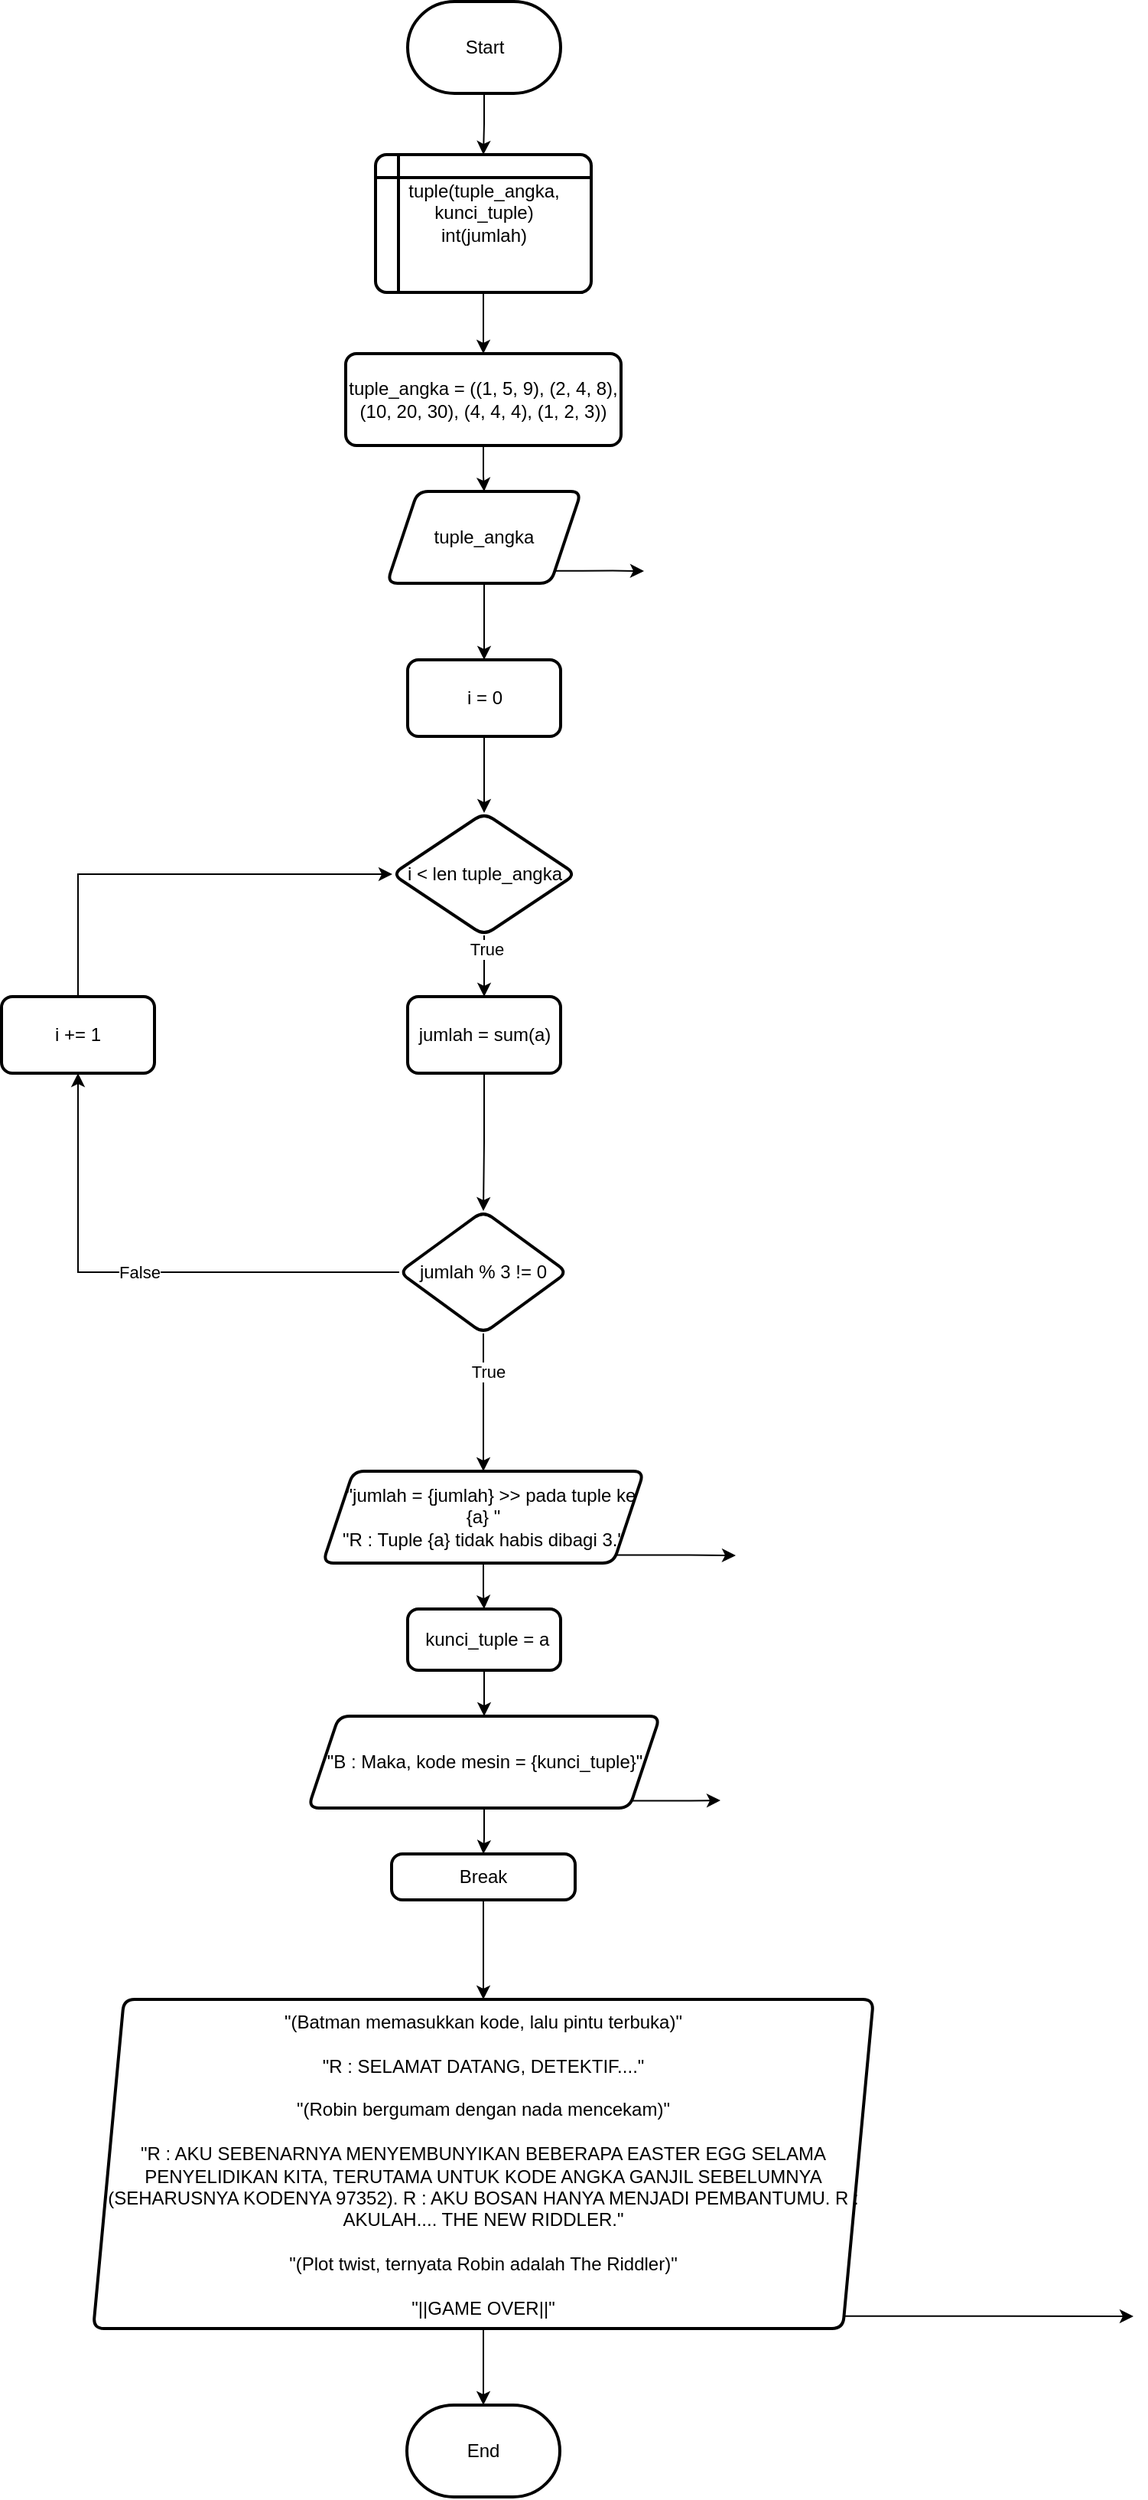 <mxfile version="28.1.2">
  <diagram id="ImOKji_TmcGWJVWSoVQK" name="Page-3">
    <mxGraphModel dx="1042" dy="660" grid="1" gridSize="10" guides="1" tooltips="1" connect="1" arrows="1" fold="1" page="1" pageScale="1" pageWidth="4000" pageHeight="4000" math="0" shadow="0">
      <root>
        <mxCell id="0" />
        <mxCell id="1" parent="0" />
        <mxCell id="bd4jdTbieSy-U6nyhfym-2" value="" style="edgeStyle=orthogonalEdgeStyle;rounded=0;orthogonalLoop=1;jettySize=auto;html=1;" parent="1" source="Corf1H8FeijZeIYyQc_r-4" target="bd4jdTbieSy-U6nyhfym-1" edge="1">
          <mxGeometry relative="1" as="geometry" />
        </mxCell>
        <mxCell id="Corf1H8FeijZeIYyQc_r-4" value="tuple_angka = ((1, 5, 9), (2, 4, 8), (10, 20, 30), (4, 4, 4), (1, 2, 3))" style="rounded=1;whiteSpace=wrap;html=1;absoluteArcSize=1;arcSize=14;strokeWidth=2;" parent="1" vertex="1">
          <mxGeometry x="345" y="240" width="180" height="60" as="geometry" />
        </mxCell>
        <mxCell id="bd4jdTbieSy-U6nyhfym-3" style="edgeStyle=orthogonalEdgeStyle;rounded=0;orthogonalLoop=1;jettySize=auto;html=1;exitX=1;exitY=1;exitDx=0;exitDy=0;" parent="1" source="bd4jdTbieSy-U6nyhfym-1" edge="1">
          <mxGeometry relative="1" as="geometry">
            <mxPoint x="540" y="382" as="targetPoint" />
          </mxGeometry>
        </mxCell>
        <mxCell id="rGHBsBaGlJzwSnwlolq--8" style="edgeStyle=orthogonalEdgeStyle;rounded=0;orthogonalLoop=1;jettySize=auto;html=1;" parent="1" source="bd4jdTbieSy-U6nyhfym-1" target="rGHBsBaGlJzwSnwlolq--7" edge="1">
          <mxGeometry relative="1" as="geometry" />
        </mxCell>
        <mxCell id="bd4jdTbieSy-U6nyhfym-1" value="tuple_angka" style="shape=parallelogram;perimeter=parallelogramPerimeter;whiteSpace=wrap;html=1;fixedSize=1;rounded=1;absoluteArcSize=1;arcSize=14;strokeWidth=2;" parent="1" vertex="1">
          <mxGeometry x="372" y="330" width="127" height="60" as="geometry" />
        </mxCell>
        <mxCell id="rGHBsBaGlJzwSnwlolq--37" value="" style="edgeStyle=orthogonalEdgeStyle;rounded=0;orthogonalLoop=1;jettySize=auto;html=1;" parent="1" source="bd4jdTbieSy-U6nyhfym-4" target="bd4jdTbieSy-U6nyhfym-7" edge="1">
          <mxGeometry relative="1" as="geometry" />
        </mxCell>
        <mxCell id="rGHBsBaGlJzwSnwlolq--38" value="True" style="edgeLabel;html=1;align=center;verticalAlign=middle;resizable=0;points=[];" parent="rGHBsBaGlJzwSnwlolq--37" vertex="1" connectable="0">
          <mxGeometry x="-0.46" y="3" relative="1" as="geometry">
            <mxPoint as="offset" />
          </mxGeometry>
        </mxCell>
        <mxCell id="rGHBsBaGlJzwSnwlolq--47" value="False" style="edgeStyle=orthogonalEdgeStyle;rounded=0;orthogonalLoop=1;jettySize=auto;html=1;exitX=0;exitY=0.5;exitDx=0;exitDy=0;entryX=0.5;entryY=1;entryDx=0;entryDy=0;" parent="1" source="bd4jdTbieSy-U6nyhfym-4" target="rGHBsBaGlJzwSnwlolq--46" edge="1">
          <mxGeometry relative="1" as="geometry" />
        </mxCell>
        <mxCell id="bd4jdTbieSy-U6nyhfym-4" value="jumlah % 3 != 0" style="rhombus;whiteSpace=wrap;html=1;rounded=1;absoluteArcSize=1;arcSize=14;strokeWidth=2;" parent="1" vertex="1">
          <mxGeometry x="380" y="800" width="110" height="80" as="geometry" />
        </mxCell>
        <mxCell id="rGHBsBaGlJzwSnwlolq--39" style="edgeStyle=orthogonalEdgeStyle;rounded=0;orthogonalLoop=1;jettySize=auto;html=1;" parent="1" source="bd4jdTbieSy-U6nyhfym-7" target="bd4jdTbieSy-U6nyhfym-11" edge="1">
          <mxGeometry relative="1" as="geometry" />
        </mxCell>
        <mxCell id="rGHBsBaGlJzwSnwlolq--56" style="edgeStyle=orthogonalEdgeStyle;rounded=0;orthogonalLoop=1;jettySize=auto;html=1;exitX=1;exitY=1;exitDx=0;exitDy=0;" parent="1" source="bd4jdTbieSy-U6nyhfym-7" edge="1">
          <mxGeometry relative="1" as="geometry">
            <mxPoint x="600" y="1025" as="targetPoint" />
          </mxGeometry>
        </mxCell>
        <mxCell id="bd4jdTbieSy-U6nyhfym-7" value="&amp;nbsp; &amp;nbsp;&quot;jumlah = {jumlah} &amp;gt;&amp;gt; pada tuple ke {a} &quot;&lt;div&gt;&quot;R : Tuple {a} tidak habis dibagi 3.&quot;&lt;/div&gt;" style="shape=parallelogram;perimeter=parallelogramPerimeter;whiteSpace=wrap;html=1;fixedSize=1;rounded=1;absoluteArcSize=1;arcSize=14;strokeWidth=2;" parent="1" vertex="1">
          <mxGeometry x="330" y="970" width="210" height="60" as="geometry" />
        </mxCell>
        <mxCell id="rGHBsBaGlJzwSnwlolq--40" value="" style="edgeStyle=orthogonalEdgeStyle;rounded=0;orthogonalLoop=1;jettySize=auto;html=1;" parent="1" source="bd4jdTbieSy-U6nyhfym-11" target="rGHBsBaGlJzwSnwlolq--14" edge="1">
          <mxGeometry relative="1" as="geometry" />
        </mxCell>
        <mxCell id="bd4jdTbieSy-U6nyhfym-11" value="&amp;nbsp;kunci_tuple = a" style="rounded=1;whiteSpace=wrap;html=1;absoluteArcSize=1;arcSize=14;strokeWidth=2;" parent="1" vertex="1">
          <mxGeometry x="385.5" y="1060" width="100" height="40" as="geometry" />
        </mxCell>
        <mxCell id="rGHBsBaGlJzwSnwlolq--55" value="" style="edgeStyle=orthogonalEdgeStyle;rounded=0;orthogonalLoop=1;jettySize=auto;html=1;" parent="1" source="rGHBsBaGlJzwSnwlolq--1" target="rGHBsBaGlJzwSnwlolq--53" edge="1">
          <mxGeometry relative="1" as="geometry" />
        </mxCell>
        <mxCell id="rGHBsBaGlJzwSnwlolq--1" value="Start" style="strokeWidth=2;html=1;shape=mxgraph.flowchart.terminator;whiteSpace=wrap;" parent="1" vertex="1">
          <mxGeometry x="385.5" y="10" width="100" height="60" as="geometry" />
        </mxCell>
        <mxCell id="rGHBsBaGlJzwSnwlolq--32" value="" style="edgeStyle=orthogonalEdgeStyle;rounded=0;orthogonalLoop=1;jettySize=auto;html=1;" parent="1" source="rGHBsBaGlJzwSnwlolq--7" target="rGHBsBaGlJzwSnwlolq--31" edge="1">
          <mxGeometry relative="1" as="geometry" />
        </mxCell>
        <mxCell id="rGHBsBaGlJzwSnwlolq--7" value="i = 0" style="rounded=1;whiteSpace=wrap;html=1;absoluteArcSize=1;arcSize=14;strokeWidth=2;" parent="1" vertex="1">
          <mxGeometry x="385.5" y="440" width="100" height="50" as="geometry" />
        </mxCell>
        <mxCell id="rGHBsBaGlJzwSnwlolq--11" value="" style="edgeStyle=orthogonalEdgeStyle;rounded=0;orthogonalLoop=1;jettySize=auto;html=1;" parent="1" source="rGHBsBaGlJzwSnwlolq--9" target="bd4jdTbieSy-U6nyhfym-4" edge="1">
          <mxGeometry relative="1" as="geometry" />
        </mxCell>
        <mxCell id="rGHBsBaGlJzwSnwlolq--9" value="jumlah = sum(a)" style="rounded=1;whiteSpace=wrap;html=1;absoluteArcSize=1;arcSize=14;strokeWidth=2;" parent="1" vertex="1">
          <mxGeometry x="385.5" y="660" width="100" height="50" as="geometry" />
        </mxCell>
        <mxCell id="rGHBsBaGlJzwSnwlolq--42" value="" style="edgeStyle=orthogonalEdgeStyle;rounded=0;orthogonalLoop=1;jettySize=auto;html=1;" parent="1" source="rGHBsBaGlJzwSnwlolq--14" target="rGHBsBaGlJzwSnwlolq--41" edge="1">
          <mxGeometry relative="1" as="geometry" />
        </mxCell>
        <mxCell id="rGHBsBaGlJzwSnwlolq--57" style="edgeStyle=orthogonalEdgeStyle;rounded=0;orthogonalLoop=1;jettySize=auto;html=1;exitX=1;exitY=1;exitDx=0;exitDy=0;" parent="1" source="rGHBsBaGlJzwSnwlolq--14" edge="1">
          <mxGeometry relative="1" as="geometry">
            <mxPoint x="590" y="1185" as="targetPoint" />
          </mxGeometry>
        </mxCell>
        <mxCell id="rGHBsBaGlJzwSnwlolq--14" value="&quot;B : Maka, kode mesin = {kunci_tuple}&quot;" style="shape=parallelogram;perimeter=parallelogramPerimeter;whiteSpace=wrap;html=1;fixedSize=1;rounded=1;absoluteArcSize=1;arcSize=14;strokeWidth=2;" parent="1" vertex="1">
          <mxGeometry x="320.5" y="1130" width="230" height="60" as="geometry" />
        </mxCell>
        <mxCell id="rGHBsBaGlJzwSnwlolq--34" value="" style="edgeStyle=orthogonalEdgeStyle;rounded=0;orthogonalLoop=1;jettySize=auto;html=1;" parent="1" source="rGHBsBaGlJzwSnwlolq--31" target="rGHBsBaGlJzwSnwlolq--9" edge="1">
          <mxGeometry relative="1" as="geometry" />
        </mxCell>
        <mxCell id="rGHBsBaGlJzwSnwlolq--36" value="True" style="edgeLabel;html=1;align=center;verticalAlign=middle;resizable=0;points=[];" parent="rGHBsBaGlJzwSnwlolq--34" vertex="1" connectable="0">
          <mxGeometry x="-0.579" y="1" relative="1" as="geometry">
            <mxPoint as="offset" />
          </mxGeometry>
        </mxCell>
        <mxCell id="rGHBsBaGlJzwSnwlolq--31" value="i &amp;lt; len tuple_angka" style="rhombus;whiteSpace=wrap;html=1;rounded=1;absoluteArcSize=1;arcSize=14;strokeWidth=2;" parent="1" vertex="1">
          <mxGeometry x="375.5" y="540" width="120" height="80" as="geometry" />
        </mxCell>
        <mxCell id="rGHBsBaGlJzwSnwlolq--50" value="" style="edgeStyle=orthogonalEdgeStyle;rounded=0;orthogonalLoop=1;jettySize=auto;html=1;" parent="1" source="rGHBsBaGlJzwSnwlolq--41" target="rGHBsBaGlJzwSnwlolq--49" edge="1">
          <mxGeometry relative="1" as="geometry" />
        </mxCell>
        <mxCell id="rGHBsBaGlJzwSnwlolq--41" value="Break" style="rounded=1;whiteSpace=wrap;html=1;absoluteArcSize=1;arcSize=14;strokeWidth=2;" parent="1" vertex="1">
          <mxGeometry x="375" y="1220" width="120" height="30" as="geometry" />
        </mxCell>
        <mxCell id="rGHBsBaGlJzwSnwlolq--48" style="edgeStyle=orthogonalEdgeStyle;rounded=0;orthogonalLoop=1;jettySize=auto;html=1;exitX=0.5;exitY=0;exitDx=0;exitDy=0;entryX=0;entryY=0.5;entryDx=0;entryDy=0;" parent="1" source="rGHBsBaGlJzwSnwlolq--46" target="rGHBsBaGlJzwSnwlolq--31" edge="1">
          <mxGeometry relative="1" as="geometry" />
        </mxCell>
        <mxCell id="rGHBsBaGlJzwSnwlolq--46" value="i += 1" style="rounded=1;whiteSpace=wrap;html=1;absoluteArcSize=1;arcSize=14;strokeWidth=2;" parent="1" vertex="1">
          <mxGeometry x="120" y="660" width="100" height="50" as="geometry" />
        </mxCell>
        <mxCell id="rGHBsBaGlJzwSnwlolq--52" value="" style="edgeStyle=orthogonalEdgeStyle;rounded=0;orthogonalLoop=1;jettySize=auto;html=1;" parent="1" source="rGHBsBaGlJzwSnwlolq--49" target="rGHBsBaGlJzwSnwlolq--51" edge="1">
          <mxGeometry relative="1" as="geometry" />
        </mxCell>
        <mxCell id="rGHBsBaGlJzwSnwlolq--58" style="edgeStyle=orthogonalEdgeStyle;rounded=0;orthogonalLoop=1;jettySize=auto;html=1;exitX=1;exitY=1;exitDx=0;exitDy=0;" parent="1" source="rGHBsBaGlJzwSnwlolq--49" edge="1">
          <mxGeometry relative="1" as="geometry">
            <mxPoint x="860" y="1522" as="targetPoint" />
          </mxGeometry>
        </mxCell>
        <mxCell id="rGHBsBaGlJzwSnwlolq--49" value="&quot;(Batman memasukkan kode, lalu pintu terbuka)&quot;&lt;div&gt;&lt;br&gt;&lt;div&gt;&quot;R : SELAMAT DATANG, DETEKTIF....&quot;&lt;/div&gt;&lt;div&gt;&lt;br&gt;&lt;/div&gt;&lt;div&gt;&quot;(Robin bergumam dengan nada mencekam)&quot;&lt;/div&gt;&lt;div&gt;&lt;br&gt;&lt;/div&gt;&lt;div&gt;&lt;div&gt;&quot;R : AKU SEBENARNYA MENYEMBUNYIKAN BEBERAPA EASTER EGG SELAMA PENYELIDIKAN KITA, TERUTAMA UNTUK KODE ANGKA GANJIL SEBELUMNYA (SEHARUSNYA KODENYA 97352). R : AKU BOSAN HANYA MENJADI PEMBANTUMU. R : AKULAH.... THE NEW RIDDLER.&quot;&lt;/div&gt;&lt;div&gt;&lt;br&gt;&lt;/div&gt;&lt;div&gt;&quot;(Plot twist, ternyata Robin adalah The Riddler)&quot;&lt;/div&gt;&lt;/div&gt;&lt;/div&gt;&lt;div&gt;&lt;br&gt;&lt;/div&gt;&lt;div&gt;&quot;||GAME OVER||&quot;&lt;/div&gt;" style="shape=parallelogram;perimeter=parallelogramPerimeter;whiteSpace=wrap;html=1;fixedSize=1;rounded=1;absoluteArcSize=1;arcSize=14;strokeWidth=2;" parent="1" vertex="1">
          <mxGeometry x="180" y="1315" width="510" height="215" as="geometry" />
        </mxCell>
        <mxCell id="rGHBsBaGlJzwSnwlolq--51" value="End" style="strokeWidth=2;html=1;shape=mxgraph.flowchart.terminator;whiteSpace=wrap;" parent="1" vertex="1">
          <mxGeometry x="385" y="1580" width="100" height="60" as="geometry" />
        </mxCell>
        <mxCell id="rGHBsBaGlJzwSnwlolq--54" value="" style="edgeStyle=orthogonalEdgeStyle;rounded=0;orthogonalLoop=1;jettySize=auto;html=1;" parent="1" source="rGHBsBaGlJzwSnwlolq--53" target="Corf1H8FeijZeIYyQc_r-4" edge="1">
          <mxGeometry relative="1" as="geometry" />
        </mxCell>
        <mxCell id="rGHBsBaGlJzwSnwlolq--53" value="tuple(tuple_angka, kunci_tuple)&lt;div&gt;int(jumlah)&lt;/div&gt;&lt;div&gt;&lt;br&gt;&lt;/div&gt;" style="shape=internalStorage;whiteSpace=wrap;html=1;dx=15;dy=15;rounded=1;arcSize=8;strokeWidth=2;" parent="1" vertex="1">
          <mxGeometry x="364.5" y="110" width="141" height="90" as="geometry" />
        </mxCell>
      </root>
    </mxGraphModel>
  </diagram>
</mxfile>
